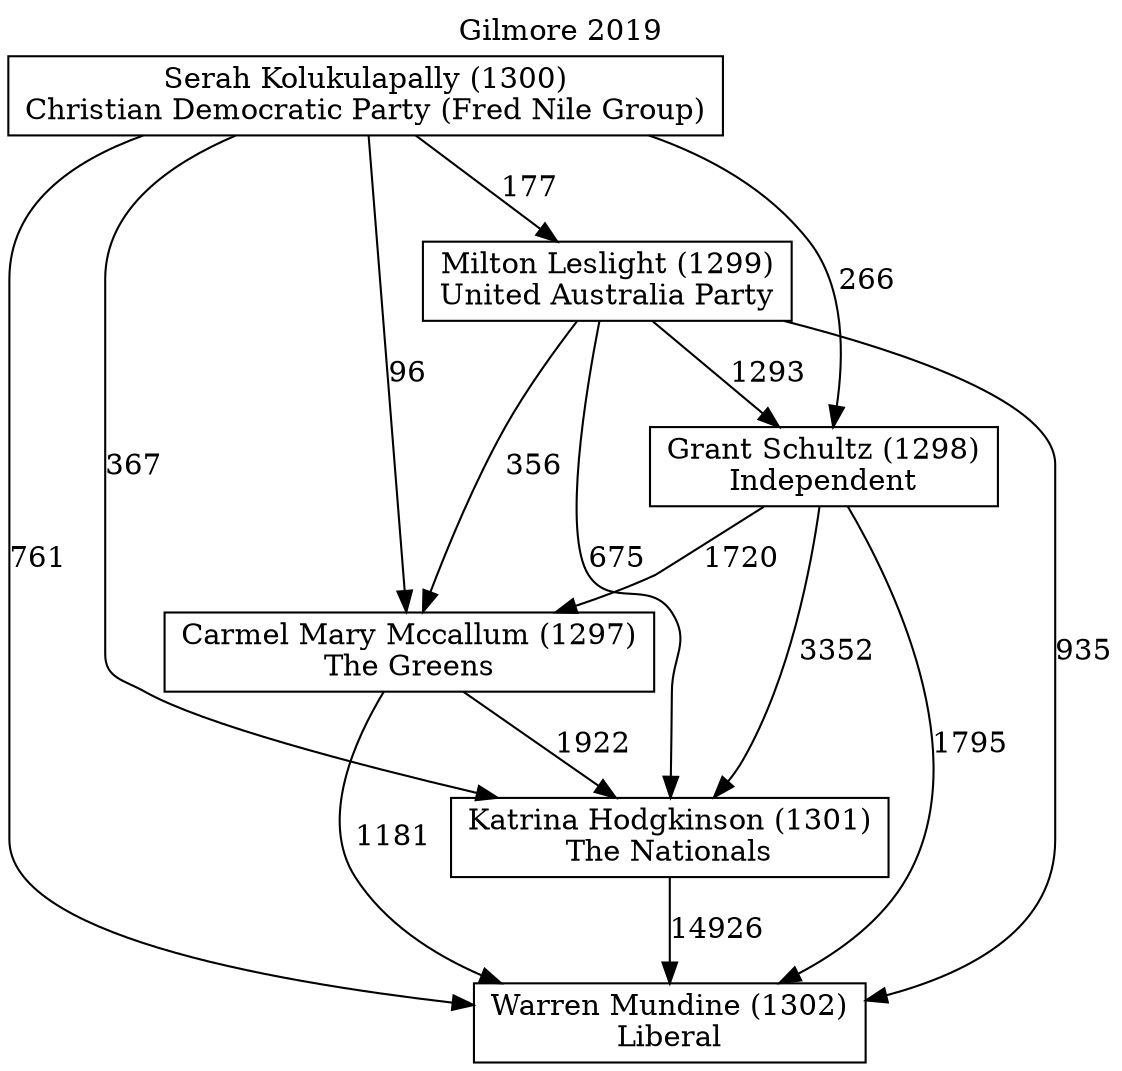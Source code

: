 // House preference flow
digraph "Warren Mundine (1302)_Gilmore_2019" {
	graph [label="Gilmore 2019" labelloc=t mclimit=2]
	node [shape=box]
	"Warren Mundine (1302)" [label="Warren Mundine (1302)
Liberal"]
	"Katrina Hodgkinson (1301)" [label="Katrina Hodgkinson (1301)
The Nationals"]
	"Carmel Mary Mccallum (1297)" [label="Carmel Mary Mccallum (1297)
The Greens"]
	"Grant Schultz (1298)" [label="Grant Schultz (1298)
Independent"]
	"Milton Leslight (1299)" [label="Milton Leslight (1299)
United Australia Party"]
	"Serah Kolukulapally (1300)" [label="Serah Kolukulapally (1300)
Christian Democratic Party (Fred Nile Group)"]
	"Katrina Hodgkinson (1301)" -> "Warren Mundine (1302)" [label=14926]
	"Carmel Mary Mccallum (1297)" -> "Katrina Hodgkinson (1301)" [label=1922]
	"Grant Schultz (1298)" -> "Carmel Mary Mccallum (1297)" [label=1720]
	"Milton Leslight (1299)" -> "Grant Schultz (1298)" [label=1293]
	"Serah Kolukulapally (1300)" -> "Milton Leslight (1299)" [label=177]
	"Carmel Mary Mccallum (1297)" -> "Warren Mundine (1302)" [label=1181]
	"Grant Schultz (1298)" -> "Warren Mundine (1302)" [label=1795]
	"Milton Leslight (1299)" -> "Warren Mundine (1302)" [label=935]
	"Serah Kolukulapally (1300)" -> "Warren Mundine (1302)" [label=761]
	"Serah Kolukulapally (1300)" -> "Grant Schultz (1298)" [label=266]
	"Milton Leslight (1299)" -> "Carmel Mary Mccallum (1297)" [label=356]
	"Serah Kolukulapally (1300)" -> "Carmel Mary Mccallum (1297)" [label=96]
	"Grant Schultz (1298)" -> "Katrina Hodgkinson (1301)" [label=3352]
	"Milton Leslight (1299)" -> "Katrina Hodgkinson (1301)" [label=675]
	"Serah Kolukulapally (1300)" -> "Katrina Hodgkinson (1301)" [label=367]
}
